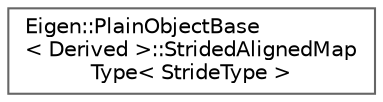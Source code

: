 digraph "类继承关系图"
{
 // LATEX_PDF_SIZE
  bgcolor="transparent";
  edge [fontname=Helvetica,fontsize=10,labelfontname=Helvetica,labelfontsize=10];
  node [fontname=Helvetica,fontsize=10,shape=box,height=0.2,width=0.4];
  rankdir="LR";
  Node0 [id="Node000000",label="Eigen::PlainObjectBase\l\< Derived \>::StridedAlignedMap\lType\< StrideType \>",height=0.2,width=0.4,color="grey40", fillcolor="white", style="filled",URL="$struct_eigen_1_1_plain_object_base_1_1_strided_aligned_map_type.html",tooltip=" "];
}
